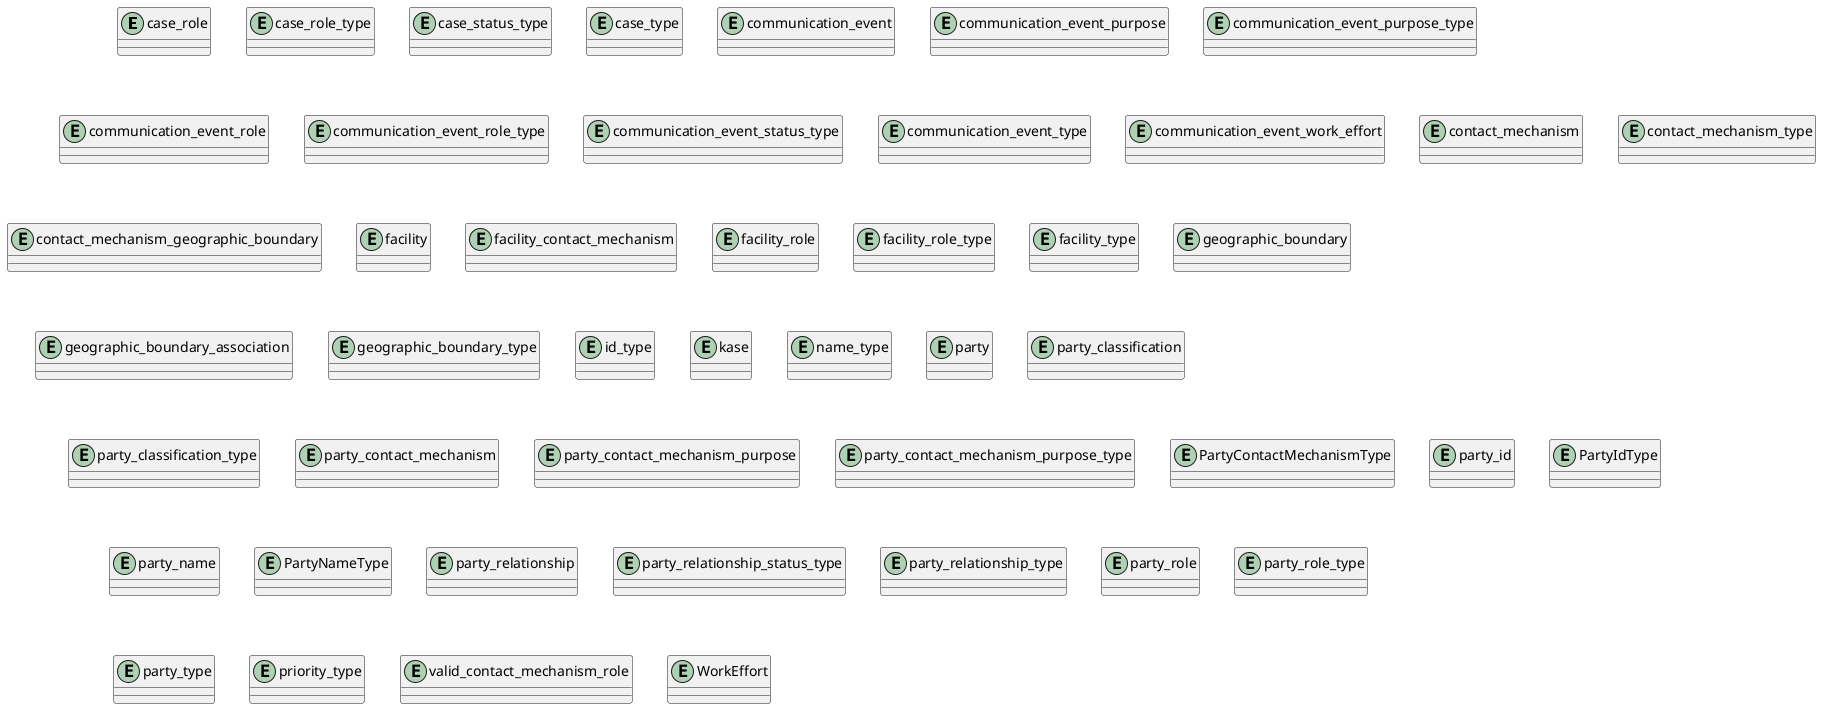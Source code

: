 @startuml entities
' hide the spot
' hide circle

' avoid problems with angled crows feet
skinparam linetype ortho

entity case_role {}
entity case_role_type {}

entity case_status_type {}

entity case_type {}

entity communication_event {}

entity communication_event_purpose {}

entity communication_event_purpose_type {}

entity communication_event_role {}

entity communication_event_role_type {}

entity communication_event_status_type {}

entity communication_event_type {}

entity communication_event_work_effort {}

entity contact_mechanism {}

entity contact_mechanism_type {}

entity contact_mechanism_geographic_boundary {}

entity facility {}

entity facility_contact_mechanism {}

entity facility_role {}

entity facility_role_type {}

entity facility_type {}

entity geographic_boundary {}

entity geographic_boundary_association {}

entity geographic_boundary_type {}

entity id_type {}

entity kase {}

entity name_type {}

entity party {}

entity party_classification {}

entity party_classification_type {}

entity party_contact_mechanism {}

entity party_contact_mechanism_purpose {}

entity party_contact_mechanism_purpose_type {}

entity PartyContactMechanismType {}

entity party_id {}

entity PartyIdType{}

entity party_name {}

entity PartyNameType {}

entity party_relationship {}

entity party_relationship_status_type {}
entity party_relationship_type {}

entity party_role {}

entity party_role_type{}

entity party_type {}

entity priority_type{}

entity valid_contact_mechanism_role {}
entity WorkEffort {}
@enduml